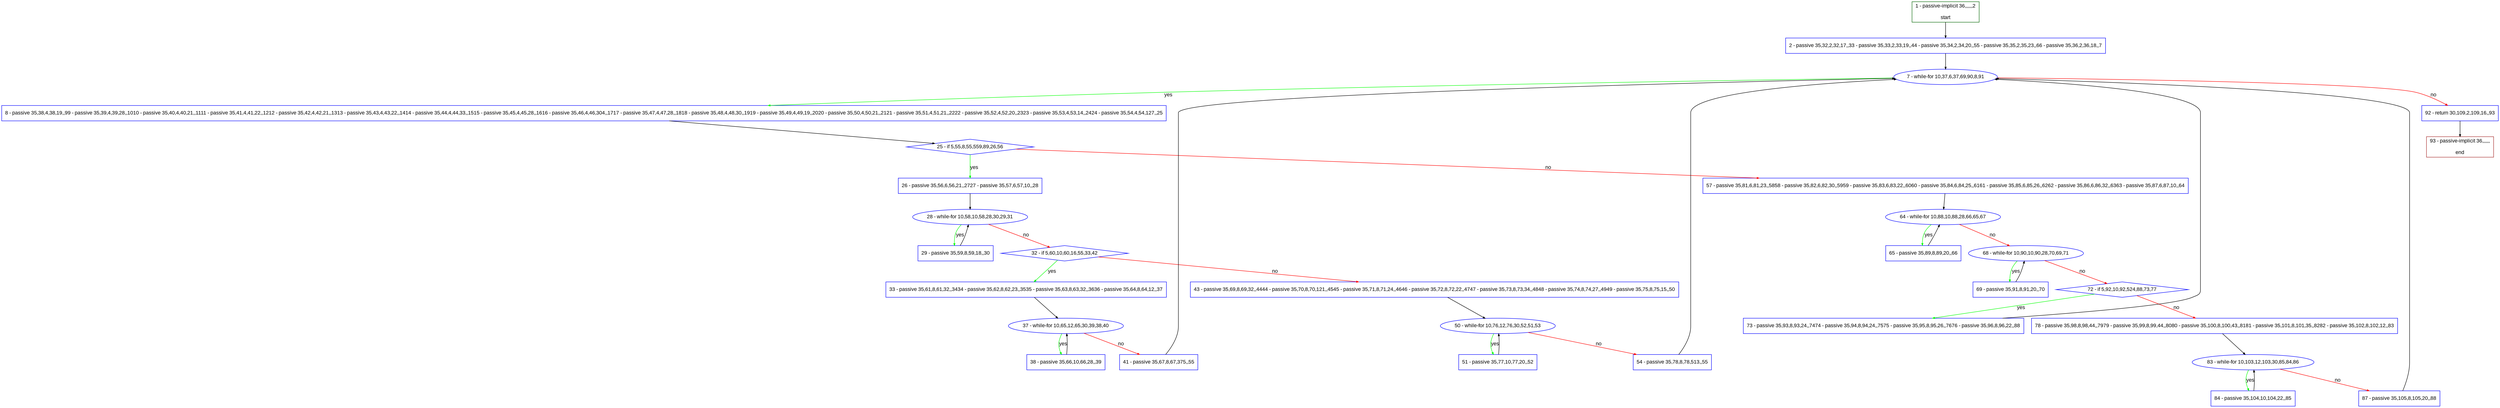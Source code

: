 digraph "" {
  graph [pack="true", label="", fontsize="12", packmode="clust", fontname="Arial", fillcolor="#FFFFCC", bgcolor="white", style="rounded,filled", compound="true"];
  node [node_initialized="no", label="", color="grey", fontsize="12", fillcolor="white", fontname="Arial", style="filled", shape="rectangle", compound="true", fixedsize="false"];
  edge [fontcolor="black", arrowhead="normal", arrowtail="none", arrowsize="0.5", ltail="", label="", color="black", fontsize="12", lhead="", fontname="Arial", dir="forward", compound="true"];
  __N1 [label="2 - passive 35,32,2,32,17,,33 - passive 35,33,2,33,19,,44 - passive 35,34,2,34,20,,55 - passive 35,35,2,35,23,,66 - passive 35,36,2,36,18,,7", color="#0000ff", fillcolor="#ffffff", style="filled", shape="box"];
  __N2 [label="1 - passive-implicit 36,,,,,,2\n\nstart", color="#006400", fillcolor="#ffffff", style="filled", shape="box"];
  __N3 [label="7 - while-for 10,37,6,37,69,90,8,91", color="#0000ff", fillcolor="#ffffff", style="filled", shape="oval"];
  __N4 [label="8 - passive 35,38,4,38,19,,99 - passive 35,39,4,39,28,,1010 - passive 35,40,4,40,21,,1111 - passive 35,41,4,41,22,,1212 - passive 35,42,4,42,21,,1313 - passive 35,43,4,43,22,,1414 - passive 35,44,4,44,33,,1515 - passive 35,45,4,45,28,,1616 - passive 35,46,4,46,304,,1717 - passive 35,47,4,47,28,,1818 - passive 35,48,4,48,30,,1919 - passive 35,49,4,49,19,,2020 - passive 35,50,4,50,21,,2121 - passive 35,51,4,51,21,,2222 - passive 35,52,4,52,20,,2323 - passive 35,53,4,53,14,,2424 - passive 35,54,4,54,127,,25", color="#0000ff", fillcolor="#ffffff", style="filled", shape="box"];
  __N5 [label="92 - return 30,109,2,109,16,,93", color="#0000ff", fillcolor="#ffffff", style="filled", shape="box"];
  __N6 [label="25 - if 5,55,8,55,559,89,26,56", color="#0000ff", fillcolor="#ffffff", style="filled", shape="diamond"];
  __N7 [label="26 - passive 35,56,6,56,21,,2727 - passive 35,57,6,57,10,,28", color="#0000ff", fillcolor="#ffffff", style="filled", shape="box"];
  __N8 [label="57 - passive 35,81,6,81,23,,5858 - passive 35,82,6,82,30,,5959 - passive 35,83,6,83,22,,6060 - passive 35,84,6,84,25,,6161 - passive 35,85,6,85,26,,6262 - passive 35,86,6,86,32,,6363 - passive 35,87,6,87,10,,64", color="#0000ff", fillcolor="#ffffff", style="filled", shape="box"];
  __N9 [label="28 - while-for 10,58,10,58,28,30,29,31", color="#0000ff", fillcolor="#ffffff", style="filled", shape="oval"];
  __N10 [label="29 - passive 35,59,8,59,18,,30", color="#0000ff", fillcolor="#ffffff", style="filled", shape="box"];
  __N11 [label="32 - if 5,60,10,60,16,55,33,42", color="#0000ff", fillcolor="#ffffff", style="filled", shape="diamond"];
  __N12 [label="33 - passive 35,61,8,61,32,,3434 - passive 35,62,8,62,23,,3535 - passive 35,63,8,63,32,,3636 - passive 35,64,8,64,12,,37", color="#0000ff", fillcolor="#ffffff", style="filled", shape="box"];
  __N13 [label="43 - passive 35,69,8,69,32,,4444 - passive 35,70,8,70,121,,4545 - passive 35,71,8,71,24,,4646 - passive 35,72,8,72,22,,4747 - passive 35,73,8,73,34,,4848 - passive 35,74,8,74,27,,4949 - passive 35,75,8,75,15,,50", color="#0000ff", fillcolor="#ffffff", style="filled", shape="box"];
  __N14 [label="37 - while-for 10,65,12,65,30,39,38,40", color="#0000ff", fillcolor="#ffffff", style="filled", shape="oval"];
  __N15 [label="38 - passive 35,66,10,66,28,,39", color="#0000ff", fillcolor="#ffffff", style="filled", shape="box"];
  __N16 [label="41 - passive 35,67,8,67,375,,55", color="#0000ff", fillcolor="#ffffff", style="filled", shape="box"];
  __N17 [label="50 - while-for 10,76,12,76,30,52,51,53", color="#0000ff", fillcolor="#ffffff", style="filled", shape="oval"];
  __N18 [label="51 - passive 35,77,10,77,20,,52", color="#0000ff", fillcolor="#ffffff", style="filled", shape="box"];
  __N19 [label="54 - passive 35,78,8,78,513,,55", color="#0000ff", fillcolor="#ffffff", style="filled", shape="box"];
  __N20 [label="64 - while-for 10,88,10,88,28,66,65,67", color="#0000ff", fillcolor="#ffffff", style="filled", shape="oval"];
  __N21 [label="65 - passive 35,89,8,89,20,,66", color="#0000ff", fillcolor="#ffffff", style="filled", shape="box"];
  __N22 [label="68 - while-for 10,90,10,90,28,70,69,71", color="#0000ff", fillcolor="#ffffff", style="filled", shape="oval"];
  __N23 [label="69 - passive 35,91,8,91,20,,70", color="#0000ff", fillcolor="#ffffff", style="filled", shape="box"];
  __N24 [label="72 - if 5,92,10,92,524,88,73,77", color="#0000ff", fillcolor="#ffffff", style="filled", shape="diamond"];
  __N25 [label="73 - passive 35,93,8,93,24,,7474 - passive 35,94,8,94,24,,7575 - passive 35,95,8,95,26,,7676 - passive 35,96,8,96,22,,88", color="#0000ff", fillcolor="#ffffff", style="filled", shape="box"];
  __N26 [label="78 - passive 35,98,8,98,44,,7979 - passive 35,99,8,99,44,,8080 - passive 35,100,8,100,43,,8181 - passive 35,101,8,101,35,,8282 - passive 35,102,8,102,12,,83", color="#0000ff", fillcolor="#ffffff", style="filled", shape="box"];
  __N27 [label="83 - while-for 10,103,12,103,30,85,84,86", color="#0000ff", fillcolor="#ffffff", style="filled", shape="oval"];
  __N28 [label="84 - passive 35,104,10,104,22,,85", color="#0000ff", fillcolor="#ffffff", style="filled", shape="box"];
  __N29 [label="87 - passive 35,105,8,105,20,,88", color="#0000ff", fillcolor="#ffffff", style="filled", shape="box"];
  __N30 [label="93 - passive-implicit 36,,,,,,\n\nend", color="#a52a2a", fillcolor="#ffffff", style="filled", shape="box"];
  __N2 -> __N1 [arrowhead="normal", arrowtail="none", color="#000000", label="", dir="forward"];
  __N1 -> __N3 [arrowhead="normal", arrowtail="none", color="#000000", label="", dir="forward"];
  __N3 -> __N4 [arrowhead="normal", arrowtail="none", color="#00ff00", label="yes", dir="forward"];
  __N3 -> __N5 [arrowhead="normal", arrowtail="none", color="#ff0000", label="no", dir="forward"];
  __N4 -> __N6 [arrowhead="normal", arrowtail="none", color="#000000", label="", dir="forward"];
  __N6 -> __N7 [arrowhead="normal", arrowtail="none", color="#00ff00", label="yes", dir="forward"];
  __N6 -> __N8 [arrowhead="normal", arrowtail="none", color="#ff0000", label="no", dir="forward"];
  __N7 -> __N9 [arrowhead="normal", arrowtail="none", color="#000000", label="", dir="forward"];
  __N9 -> __N10 [arrowhead="normal", arrowtail="none", color="#00ff00", label="yes", dir="forward"];
  __N10 -> __N9 [arrowhead="normal", arrowtail="none", color="#000000", label="", dir="forward"];
  __N9 -> __N11 [arrowhead="normal", arrowtail="none", color="#ff0000", label="no", dir="forward"];
  __N11 -> __N12 [arrowhead="normal", arrowtail="none", color="#00ff00", label="yes", dir="forward"];
  __N11 -> __N13 [arrowhead="normal", arrowtail="none", color="#ff0000", label="no", dir="forward"];
  __N12 -> __N14 [arrowhead="normal", arrowtail="none", color="#000000", label="", dir="forward"];
  __N14 -> __N15 [arrowhead="normal", arrowtail="none", color="#00ff00", label="yes", dir="forward"];
  __N15 -> __N14 [arrowhead="normal", arrowtail="none", color="#000000", label="", dir="forward"];
  __N14 -> __N16 [arrowhead="normal", arrowtail="none", color="#ff0000", label="no", dir="forward"];
  __N16 -> __N3 [arrowhead="normal", arrowtail="none", color="#000000", label="", dir="forward"];
  __N13 -> __N17 [arrowhead="normal", arrowtail="none", color="#000000", label="", dir="forward"];
  __N17 -> __N18 [arrowhead="normal", arrowtail="none", color="#00ff00", label="yes", dir="forward"];
  __N18 -> __N17 [arrowhead="normal", arrowtail="none", color="#000000", label="", dir="forward"];
  __N17 -> __N19 [arrowhead="normal", arrowtail="none", color="#ff0000", label="no", dir="forward"];
  __N19 -> __N3 [arrowhead="normal", arrowtail="none", color="#000000", label="", dir="forward"];
  __N8 -> __N20 [arrowhead="normal", arrowtail="none", color="#000000", label="", dir="forward"];
  __N20 -> __N21 [arrowhead="normal", arrowtail="none", color="#00ff00", label="yes", dir="forward"];
  __N21 -> __N20 [arrowhead="normal", arrowtail="none", color="#000000", label="", dir="forward"];
  __N20 -> __N22 [arrowhead="normal", arrowtail="none", color="#ff0000", label="no", dir="forward"];
  __N22 -> __N23 [arrowhead="normal", arrowtail="none", color="#00ff00", label="yes", dir="forward"];
  __N23 -> __N22 [arrowhead="normal", arrowtail="none", color="#000000", label="", dir="forward"];
  __N22 -> __N24 [arrowhead="normal", arrowtail="none", color="#ff0000", label="no", dir="forward"];
  __N24 -> __N25 [arrowhead="normal", arrowtail="none", color="#00ff00", label="yes", dir="forward"];
  __N24 -> __N26 [arrowhead="normal", arrowtail="none", color="#ff0000", label="no", dir="forward"];
  __N25 -> __N3 [arrowhead="normal", arrowtail="none", color="#000000", label="", dir="forward"];
  __N26 -> __N27 [arrowhead="normal", arrowtail="none", color="#000000", label="", dir="forward"];
  __N27 -> __N28 [arrowhead="normal", arrowtail="none", color="#00ff00", label="yes", dir="forward"];
  __N28 -> __N27 [arrowhead="normal", arrowtail="none", color="#000000", label="", dir="forward"];
  __N27 -> __N29 [arrowhead="normal", arrowtail="none", color="#ff0000", label="no", dir="forward"];
  __N29 -> __N3 [arrowhead="normal", arrowtail="none", color="#000000", label="", dir="forward"];
  __N5 -> __N30 [arrowhead="normal", arrowtail="none", color="#000000", label="", dir="forward"];
}
